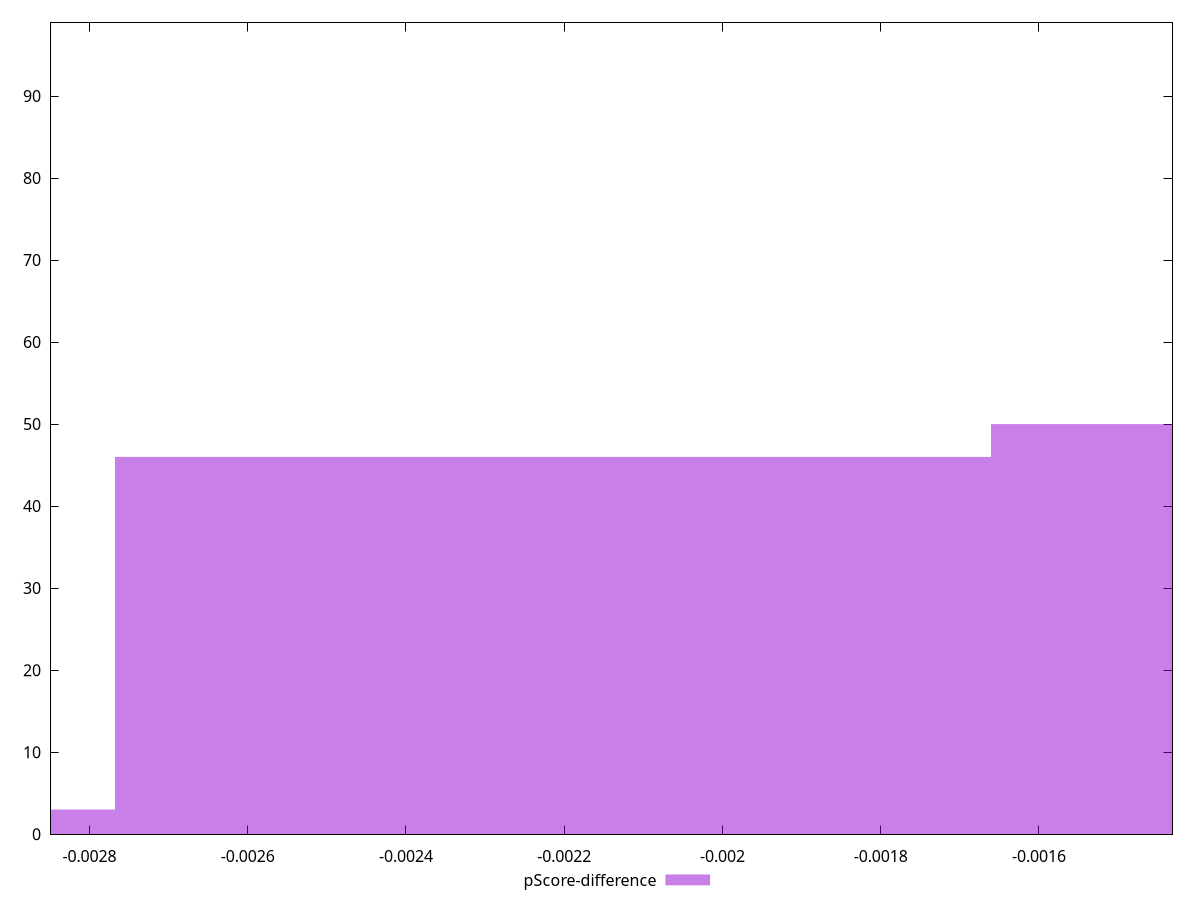 reset

$pScoreDifference <<EOF
-0.0011070565896552152 50
-0.0022141131793104304 46
-0.0033211697689656456 3
EOF

set key outside below
set boxwidth 0.0011070565896552152
set xrange [-0.002849768364903249:-0.0014311879479860234]
set yrange [0:99]
set trange [0:99]
set style fill transparent solid 0.5 noborder
set terminal svg size 640, 490 enhanced background rgb 'white'
set output "reports/report_00030_2021-02-24T20-42-31.540Z/interactive/samples/card/pScore-difference/histogram.svg"

plot $pScoreDifference title "pScore-difference" with boxes

reset

